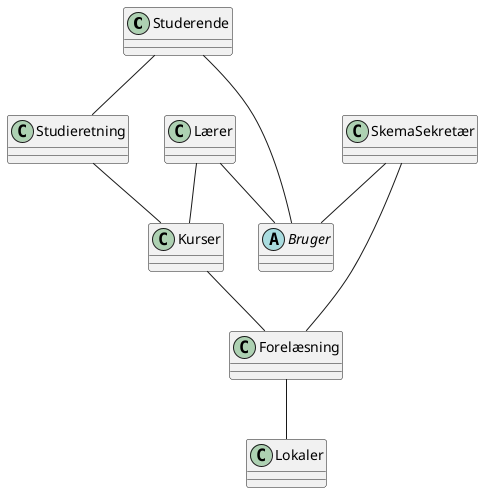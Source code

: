 @startuml

Studerende -- Bruger
SkemaSekretær -- Bruger
Lærer -- Bruger
Studerende -- Studieretning
Studieretning -- Kurser
Kurser -- Forelæsning
Forelæsning -- Lokaler
Lærer -- Kurser
SkemaSekretær -- Forelæsning



class Studerende{
    }
class SkemaSekretær{
    }
class Lærer{
    }
class Lokaler{
    }
class Kurser{
    }
class Forelæsning{
    }
class Studieretning{
    }
abstract class Bruger{
    }





@enduml